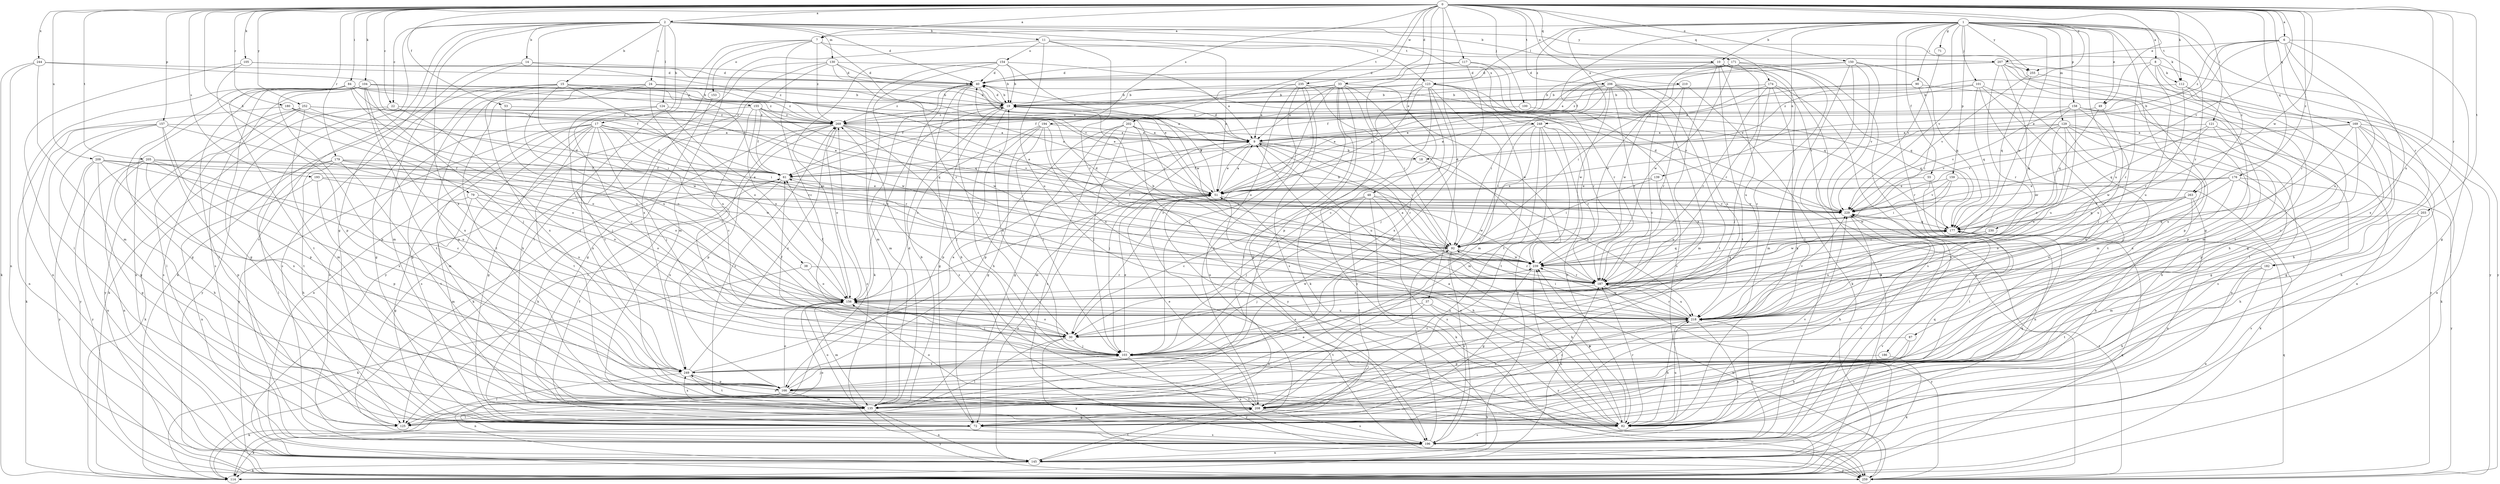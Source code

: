 strict digraph  {
0;
1;
2;
6;
7;
8;
9;
10;
11;
14;
15;
17;
18;
19;
22;
24;
30;
33;
37;
38;
40;
48;
49;
51;
53;
55;
61;
71;
72;
79;
82;
84;
87;
90;
92;
100;
101;
103;
104;
105;
112;
114;
117;
121;
123;
124;
125;
129;
130;
135;
139;
145;
150;
153;
154;
155;
156;
157;
158;
159;
166;
169;
171;
174;
176;
177;
179;
180;
182;
186;
187;
193;
194;
196;
202;
203;
205;
206;
207;
208;
209;
210;
218;
229;
230;
235;
239;
244;
248;
249;
252;
255;
259;
263;
269;
0 -> 2  [label=a];
0 -> 6  [label=a];
0 -> 7  [label=a];
0 -> 22  [label=c];
0 -> 33  [label=d];
0 -> 37  [label=d];
0 -> 48  [label=e];
0 -> 49  [label=e];
0 -> 53  [label=f];
0 -> 79  [label=h];
0 -> 84  [label=i];
0 -> 100  [label=j];
0 -> 104  [label=k];
0 -> 105  [label=k];
0 -> 112  [label=k];
0 -> 117  [label=l];
0 -> 121  [label=l];
0 -> 150  [label=o];
0 -> 157  [label=p];
0 -> 169  [label=q];
0 -> 171  [label=q];
0 -> 174  [label=q];
0 -> 176  [label=q];
0 -> 179  [label=r];
0 -> 180  [label=r];
0 -> 182  [label=r];
0 -> 193  [label=s];
0 -> 194  [label=s];
0 -> 202  [label=t];
0 -> 203  [label=t];
0 -> 205  [label=t];
0 -> 206  [label=t];
0 -> 209  [label=u];
0 -> 210  [label=u];
0 -> 218  [label=u];
0 -> 229  [label=v];
0 -> 230  [label=w];
0 -> 235  [label=w];
0 -> 244  [label=x];
0 -> 252  [label=y];
0 -> 255  [label=y];
0 -> 263  [label=z];
1 -> 7  [label=a];
1 -> 8  [label=a];
1 -> 10  [label=b];
1 -> 49  [label=e];
1 -> 55  [label=f];
1 -> 61  [label=f];
1 -> 71  [label=g];
1 -> 72  [label=g];
1 -> 87  [label=i];
1 -> 90  [label=i];
1 -> 101  [label=j];
1 -> 123  [label=l];
1 -> 129  [label=m];
1 -> 139  [label=n];
1 -> 158  [label=p];
1 -> 159  [label=p];
1 -> 182  [label=r];
1 -> 186  [label=r];
1 -> 187  [label=r];
1 -> 218  [label=u];
1 -> 229  [label=v];
1 -> 239  [label=w];
1 -> 248  [label=x];
1 -> 255  [label=y];
1 -> 263  [label=z];
1 -> 269  [label=z];
2 -> 10  [label=b];
2 -> 11  [label=b];
2 -> 14  [label=b];
2 -> 15  [label=b];
2 -> 17  [label=b];
2 -> 22  [label=c];
2 -> 24  [label=c];
2 -> 38  [label=d];
2 -> 40  [label=d];
2 -> 72  [label=g];
2 -> 123  [label=l];
2 -> 124  [label=l];
2 -> 125  [label=l];
2 -> 130  [label=m];
2 -> 196  [label=s];
2 -> 248  [label=x];
2 -> 249  [label=x];
2 -> 255  [label=y];
6 -> 18  [label=b];
6 -> 51  [label=e];
6 -> 72  [label=g];
6 -> 187  [label=r];
6 -> 207  [label=t];
6 -> 218  [label=u];
6 -> 249  [label=x];
6 -> 269  [label=z];
7 -> 30  [label=c];
7 -> 125  [label=l];
7 -> 153  [label=o];
7 -> 207  [label=t];
7 -> 229  [label=v];
7 -> 249  [label=x];
7 -> 269  [label=z];
8 -> 51  [label=e];
8 -> 72  [label=g];
8 -> 112  [label=k];
8 -> 187  [label=r];
8 -> 218  [label=u];
8 -> 259  [label=y];
9 -> 18  [label=b];
9 -> 40  [label=d];
9 -> 51  [label=e];
9 -> 92  [label=i];
9 -> 103  [label=j];
9 -> 135  [label=m];
9 -> 187  [label=r];
9 -> 218  [label=u];
10 -> 40  [label=d];
10 -> 82  [label=h];
10 -> 177  [label=q];
10 -> 208  [label=t];
10 -> 218  [label=u];
10 -> 239  [label=w];
10 -> 249  [label=x];
10 -> 259  [label=y];
11 -> 51  [label=e];
11 -> 112  [label=k];
11 -> 135  [label=m];
11 -> 154  [label=o];
11 -> 187  [label=r];
11 -> 218  [label=u];
14 -> 40  [label=d];
14 -> 114  [label=k];
14 -> 135  [label=m];
14 -> 269  [label=z];
15 -> 19  [label=b];
15 -> 51  [label=e];
15 -> 72  [label=g];
15 -> 155  [label=o];
15 -> 156  [label=o];
15 -> 196  [label=s];
15 -> 218  [label=u];
15 -> 249  [label=x];
15 -> 269  [label=z];
17 -> 9  [label=a];
17 -> 30  [label=c];
17 -> 61  [label=f];
17 -> 72  [label=g];
17 -> 103  [label=j];
17 -> 135  [label=m];
17 -> 145  [label=n];
17 -> 177  [label=q];
17 -> 187  [label=r];
17 -> 196  [label=s];
17 -> 208  [label=t];
17 -> 249  [label=x];
17 -> 259  [label=y];
18 -> 61  [label=f];
18 -> 218  [label=u];
19 -> 40  [label=d];
19 -> 72  [label=g];
19 -> 82  [label=h];
19 -> 156  [label=o];
19 -> 269  [label=z];
22 -> 103  [label=j];
22 -> 114  [label=k];
22 -> 239  [label=w];
22 -> 259  [label=y];
22 -> 269  [label=z];
24 -> 19  [label=b];
24 -> 72  [label=g];
24 -> 166  [label=p];
24 -> 208  [label=t];
24 -> 218  [label=u];
24 -> 229  [label=v];
30 -> 61  [label=f];
30 -> 103  [label=j];
30 -> 125  [label=l];
30 -> 156  [label=o];
30 -> 259  [label=y];
33 -> 9  [label=a];
33 -> 19  [label=b];
33 -> 30  [label=c];
33 -> 61  [label=f];
33 -> 72  [label=g];
33 -> 92  [label=i];
33 -> 114  [label=k];
33 -> 125  [label=l];
33 -> 239  [label=w];
33 -> 259  [label=y];
37 -> 103  [label=j];
37 -> 208  [label=t];
37 -> 218  [label=u];
37 -> 259  [label=y];
38 -> 114  [label=k];
38 -> 156  [label=o];
38 -> 187  [label=r];
40 -> 19  [label=b];
40 -> 30  [label=c];
40 -> 82  [label=h];
40 -> 92  [label=i];
40 -> 135  [label=m];
40 -> 269  [label=z];
48 -> 30  [label=c];
48 -> 103  [label=j];
48 -> 114  [label=k];
48 -> 125  [label=l];
48 -> 196  [label=s];
48 -> 229  [label=v];
48 -> 239  [label=w];
49 -> 177  [label=q];
49 -> 218  [label=u];
49 -> 269  [label=z];
51 -> 9  [label=a];
51 -> 19  [label=b];
51 -> 82  [label=h];
51 -> 145  [label=n];
51 -> 196  [label=s];
51 -> 229  [label=v];
53 -> 156  [label=o];
53 -> 269  [label=z];
55 -> 51  [label=e];
55 -> 125  [label=l];
55 -> 145  [label=n];
61 -> 51  [label=e];
61 -> 82  [label=h];
61 -> 249  [label=x];
71 -> 229  [label=v];
72 -> 114  [label=k];
72 -> 177  [label=q];
72 -> 187  [label=r];
72 -> 196  [label=s];
72 -> 229  [label=v];
79 -> 72  [label=g];
79 -> 135  [label=m];
79 -> 156  [label=o];
79 -> 218  [label=u];
79 -> 229  [label=v];
82 -> 9  [label=a];
82 -> 51  [label=e];
82 -> 61  [label=f];
82 -> 103  [label=j];
82 -> 187  [label=r];
82 -> 196  [label=s];
82 -> 218  [label=u];
82 -> 239  [label=w];
82 -> 269  [label=z];
84 -> 9  [label=a];
84 -> 19  [label=b];
84 -> 72  [label=g];
84 -> 92  [label=i];
84 -> 145  [label=n];
84 -> 166  [label=p];
84 -> 208  [label=t];
84 -> 218  [label=u];
84 -> 269  [label=z];
87 -> 82  [label=h];
87 -> 103  [label=j];
87 -> 166  [label=p];
90 -> 9  [label=a];
90 -> 19  [label=b];
90 -> 92  [label=i];
90 -> 166  [label=p];
92 -> 19  [label=b];
92 -> 40  [label=d];
92 -> 82  [label=h];
92 -> 103  [label=j];
92 -> 187  [label=r];
92 -> 196  [label=s];
92 -> 239  [label=w];
100 -> 177  [label=q];
100 -> 269  [label=z];
101 -> 19  [label=b];
101 -> 103  [label=j];
101 -> 135  [label=m];
101 -> 177  [label=q];
101 -> 208  [label=t];
101 -> 269  [label=z];
103 -> 19  [label=b];
103 -> 51  [label=e];
103 -> 196  [label=s];
103 -> 249  [label=x];
103 -> 259  [label=y];
104 -> 19  [label=b];
104 -> 51  [label=e];
104 -> 61  [label=f];
104 -> 72  [label=g];
104 -> 103  [label=j];
104 -> 125  [label=l];
104 -> 145  [label=n];
104 -> 196  [label=s];
104 -> 208  [label=t];
104 -> 249  [label=x];
105 -> 19  [label=b];
105 -> 40  [label=d];
105 -> 125  [label=l];
105 -> 166  [label=p];
112 -> 19  [label=b];
112 -> 82  [label=h];
112 -> 125  [label=l];
112 -> 187  [label=r];
114 -> 177  [label=q];
114 -> 229  [label=v];
117 -> 40  [label=d];
117 -> 135  [label=m];
117 -> 166  [label=p];
117 -> 177  [label=q];
117 -> 187  [label=r];
121 -> 9  [label=a];
121 -> 72  [label=g];
121 -> 166  [label=p];
121 -> 177  [label=q];
121 -> 239  [label=w];
123 -> 19  [label=b];
123 -> 30  [label=c];
123 -> 51  [label=e];
123 -> 103  [label=j];
123 -> 135  [label=m];
123 -> 156  [label=o];
123 -> 187  [label=r];
123 -> 196  [label=s];
123 -> 208  [label=t];
123 -> 249  [label=x];
123 -> 269  [label=z];
124 -> 30  [label=c];
124 -> 103  [label=j];
124 -> 187  [label=r];
124 -> 269  [label=z];
129 -> 9  [label=a];
129 -> 61  [label=f];
129 -> 82  [label=h];
129 -> 103  [label=j];
129 -> 145  [label=n];
129 -> 156  [label=o];
129 -> 196  [label=s];
129 -> 218  [label=u];
129 -> 229  [label=v];
130 -> 19  [label=b];
130 -> 40  [label=d];
130 -> 51  [label=e];
130 -> 82  [label=h];
130 -> 187  [label=r];
130 -> 208  [label=t];
130 -> 259  [label=y];
135 -> 19  [label=b];
135 -> 40  [label=d];
135 -> 125  [label=l];
135 -> 145  [label=n];
135 -> 156  [label=o];
135 -> 177  [label=q];
135 -> 249  [label=x];
135 -> 259  [label=y];
135 -> 269  [label=z];
139 -> 51  [label=e];
139 -> 92  [label=i];
139 -> 156  [label=o];
145 -> 114  [label=k];
145 -> 208  [label=t];
145 -> 259  [label=y];
150 -> 40  [label=d];
150 -> 92  [label=i];
150 -> 114  [label=k];
150 -> 177  [label=q];
150 -> 196  [label=s];
150 -> 208  [label=t];
150 -> 229  [label=v];
153 -> 72  [label=g];
154 -> 9  [label=a];
154 -> 19  [label=b];
154 -> 40  [label=d];
154 -> 114  [label=k];
154 -> 135  [label=m];
154 -> 156  [label=o];
154 -> 239  [label=w];
155 -> 9  [label=a];
155 -> 30  [label=c];
155 -> 61  [label=f];
155 -> 156  [label=o];
155 -> 177  [label=q];
155 -> 196  [label=s];
155 -> 239  [label=w];
155 -> 269  [label=z];
156 -> 61  [label=f];
156 -> 103  [label=j];
156 -> 135  [label=m];
156 -> 218  [label=u];
156 -> 239  [label=w];
157 -> 9  [label=a];
157 -> 72  [label=g];
157 -> 114  [label=k];
157 -> 156  [label=o];
157 -> 166  [label=p];
157 -> 208  [label=t];
157 -> 259  [label=y];
158 -> 30  [label=c];
158 -> 145  [label=n];
158 -> 177  [label=q];
158 -> 218  [label=u];
158 -> 229  [label=v];
158 -> 259  [label=y];
158 -> 269  [label=z];
159 -> 51  [label=e];
159 -> 92  [label=i];
159 -> 114  [label=k];
159 -> 229  [label=v];
159 -> 239  [label=w];
166 -> 103  [label=j];
166 -> 114  [label=k];
166 -> 135  [label=m];
166 -> 145  [label=n];
166 -> 156  [label=o];
166 -> 208  [label=t];
169 -> 9  [label=a];
169 -> 30  [label=c];
169 -> 72  [label=g];
169 -> 82  [label=h];
169 -> 114  [label=k];
169 -> 145  [label=n];
169 -> 218  [label=u];
169 -> 229  [label=v];
171 -> 9  [label=a];
171 -> 30  [label=c];
171 -> 40  [label=d];
171 -> 61  [label=f];
171 -> 187  [label=r];
171 -> 196  [label=s];
171 -> 239  [label=w];
174 -> 19  [label=b];
174 -> 51  [label=e];
174 -> 103  [label=j];
174 -> 135  [label=m];
174 -> 187  [label=r];
174 -> 196  [label=s];
174 -> 229  [label=v];
176 -> 51  [label=e];
176 -> 82  [label=h];
176 -> 156  [label=o];
176 -> 218  [label=u];
176 -> 229  [label=v];
176 -> 259  [label=y];
177 -> 92  [label=i];
179 -> 51  [label=e];
179 -> 61  [label=f];
179 -> 82  [label=h];
179 -> 114  [label=k];
179 -> 125  [label=l];
179 -> 156  [label=o];
179 -> 208  [label=t];
180 -> 145  [label=n];
180 -> 156  [label=o];
180 -> 239  [label=w];
180 -> 269  [label=z];
182 -> 82  [label=h];
182 -> 145  [label=n];
182 -> 187  [label=r];
182 -> 208  [label=t];
186 -> 114  [label=k];
186 -> 249  [label=x];
187 -> 9  [label=a];
187 -> 156  [label=o];
187 -> 177  [label=q];
187 -> 218  [label=u];
187 -> 259  [label=y];
193 -> 51  [label=e];
193 -> 145  [label=n];
193 -> 156  [label=o];
193 -> 166  [label=p];
194 -> 9  [label=a];
194 -> 72  [label=g];
194 -> 103  [label=j];
194 -> 156  [label=o];
194 -> 166  [label=p];
194 -> 187  [label=r];
194 -> 218  [label=u];
196 -> 92  [label=i];
196 -> 145  [label=n];
196 -> 156  [label=o];
196 -> 218  [label=u];
196 -> 229  [label=v];
196 -> 269  [label=z];
202 -> 9  [label=a];
202 -> 72  [label=g];
202 -> 103  [label=j];
202 -> 166  [label=p];
202 -> 187  [label=r];
202 -> 196  [label=s];
202 -> 259  [label=y];
203 -> 135  [label=m];
203 -> 177  [label=q];
203 -> 196  [label=s];
205 -> 30  [label=c];
205 -> 61  [label=f];
205 -> 82  [label=h];
205 -> 92  [label=i];
205 -> 145  [label=n];
205 -> 166  [label=p];
205 -> 249  [label=x];
205 -> 259  [label=y];
206 -> 19  [label=b];
206 -> 30  [label=c];
206 -> 51  [label=e];
206 -> 92  [label=i];
206 -> 135  [label=m];
206 -> 187  [label=r];
206 -> 208  [label=t];
206 -> 218  [label=u];
206 -> 239  [label=w];
206 -> 269  [label=z];
207 -> 40  [label=d];
207 -> 61  [label=f];
207 -> 82  [label=h];
207 -> 135  [label=m];
207 -> 166  [label=p];
207 -> 187  [label=r];
207 -> 218  [label=u];
207 -> 259  [label=y];
208 -> 51  [label=e];
208 -> 72  [label=g];
208 -> 82  [label=h];
208 -> 156  [label=o];
208 -> 196  [label=s];
208 -> 218  [label=u];
208 -> 249  [label=x];
209 -> 61  [label=f];
209 -> 72  [label=g];
209 -> 145  [label=n];
209 -> 218  [label=u];
209 -> 239  [label=w];
209 -> 249  [label=x];
209 -> 259  [label=y];
210 -> 19  [label=b];
210 -> 114  [label=k];
210 -> 187  [label=r];
210 -> 239  [label=w];
218 -> 30  [label=c];
218 -> 82  [label=h];
218 -> 92  [label=i];
218 -> 187  [label=r];
218 -> 196  [label=s];
218 -> 229  [label=v];
218 -> 239  [label=w];
229 -> 40  [label=d];
229 -> 61  [label=f];
229 -> 82  [label=h];
229 -> 177  [label=q];
230 -> 92  [label=i];
230 -> 218  [label=u];
230 -> 239  [label=w];
235 -> 9  [label=a];
235 -> 19  [label=b];
235 -> 92  [label=i];
235 -> 103  [label=j];
235 -> 145  [label=n];
235 -> 196  [label=s];
235 -> 208  [label=t];
235 -> 229  [label=v];
239 -> 19  [label=b];
239 -> 72  [label=g];
239 -> 145  [label=n];
239 -> 177  [label=q];
239 -> 187  [label=r];
244 -> 40  [label=d];
244 -> 61  [label=f];
244 -> 114  [label=k];
244 -> 135  [label=m];
244 -> 145  [label=n];
248 -> 9  [label=a];
248 -> 82  [label=h];
248 -> 92  [label=i];
248 -> 103  [label=j];
248 -> 135  [label=m];
248 -> 145  [label=n];
248 -> 187  [label=r];
248 -> 208  [label=t];
249 -> 9  [label=a];
249 -> 125  [label=l];
249 -> 166  [label=p];
249 -> 208  [label=t];
249 -> 269  [label=z];
252 -> 51  [label=e];
252 -> 92  [label=i];
252 -> 125  [label=l];
252 -> 135  [label=m];
252 -> 196  [label=s];
252 -> 259  [label=y];
252 -> 269  [label=z];
255 -> 177  [label=q];
255 -> 208  [label=t];
255 -> 229  [label=v];
259 -> 51  [label=e];
259 -> 177  [label=q];
259 -> 229  [label=v];
259 -> 239  [label=w];
263 -> 82  [label=h];
263 -> 145  [label=n];
263 -> 156  [label=o];
263 -> 177  [label=q];
263 -> 218  [label=u];
263 -> 229  [label=v];
269 -> 9  [label=a];
269 -> 51  [label=e];
269 -> 103  [label=j];
269 -> 114  [label=k];
269 -> 125  [label=l];
269 -> 156  [label=o];
269 -> 166  [label=p];
269 -> 229  [label=v];
}

